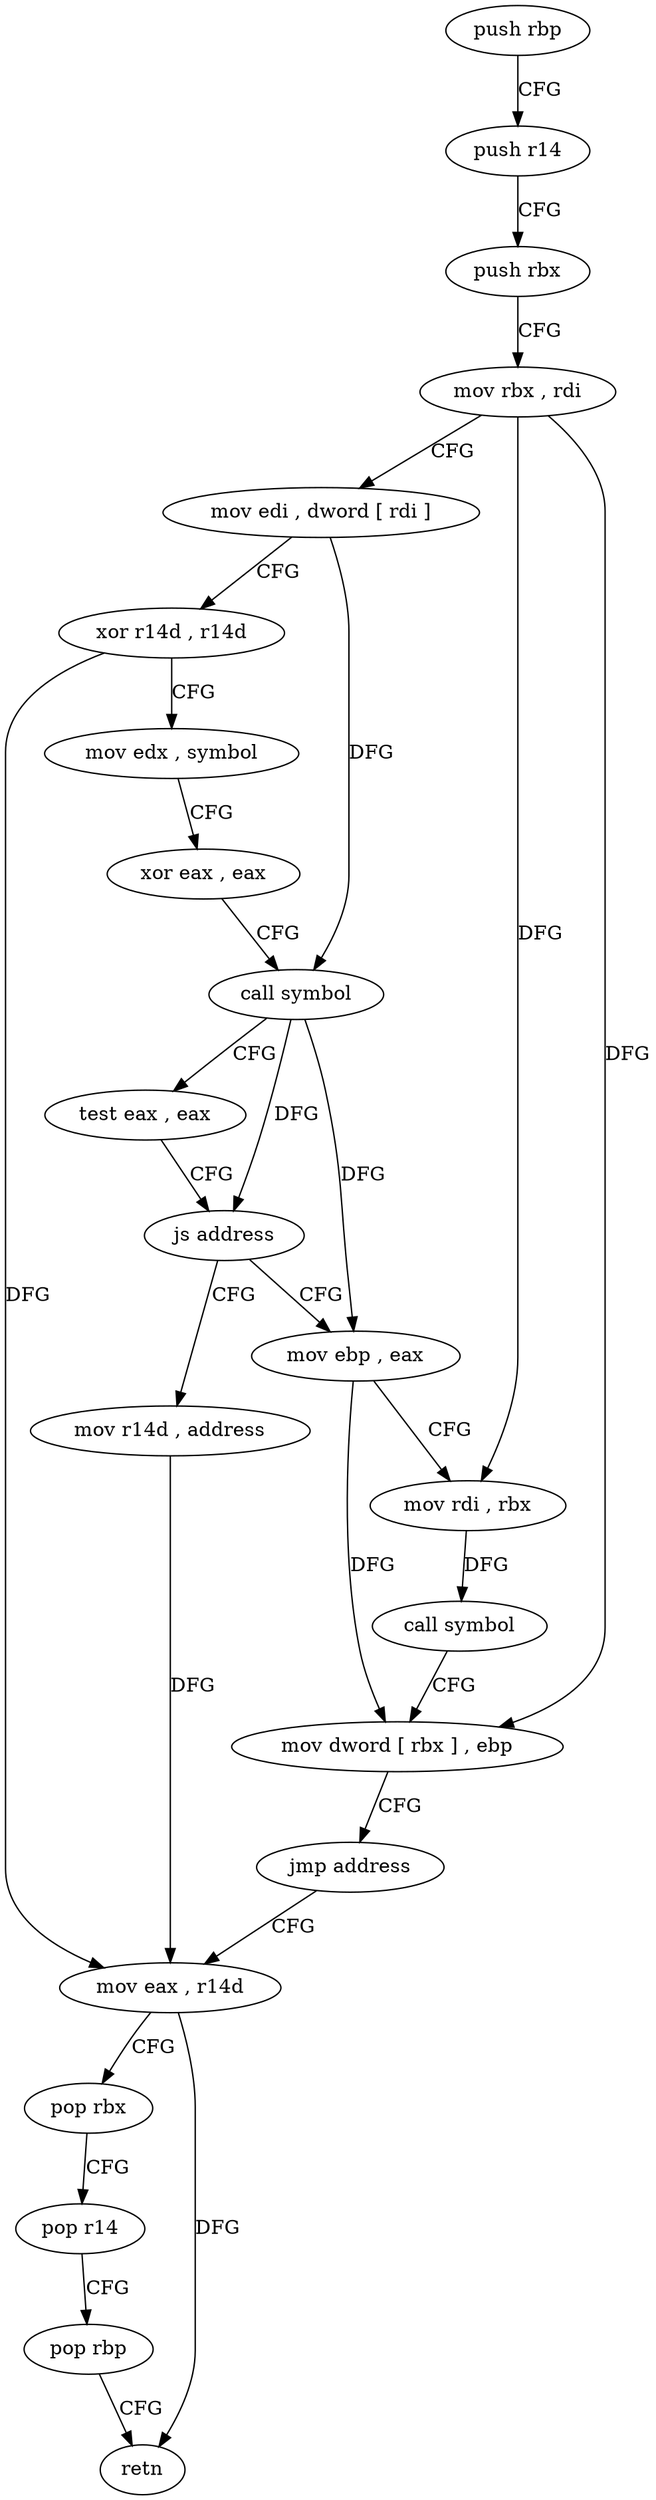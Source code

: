 digraph "func" {
"156576" [label = "push rbp" ]
"156577" [label = "push r14" ]
"156579" [label = "push rbx" ]
"156580" [label = "mov rbx , rdi" ]
"156583" [label = "mov edi , dword [ rdi ]" ]
"156585" [label = "xor r14d , r14d" ]
"156588" [label = "mov edx , symbol" ]
"156593" [label = "xor eax , eax" ]
"156595" [label = "call symbol" ]
"156600" [label = "test eax , eax" ]
"156602" [label = "js address" ]
"156618" [label = "mov r14d , address" ]
"156604" [label = "mov ebp , eax" ]
"156624" [label = "mov eax , r14d" ]
"156606" [label = "mov rdi , rbx" ]
"156609" [label = "call symbol" ]
"156614" [label = "mov dword [ rbx ] , ebp" ]
"156616" [label = "jmp address" ]
"156627" [label = "pop rbx" ]
"156628" [label = "pop r14" ]
"156630" [label = "pop rbp" ]
"156631" [label = "retn" ]
"156576" -> "156577" [ label = "CFG" ]
"156577" -> "156579" [ label = "CFG" ]
"156579" -> "156580" [ label = "CFG" ]
"156580" -> "156583" [ label = "CFG" ]
"156580" -> "156606" [ label = "DFG" ]
"156580" -> "156614" [ label = "DFG" ]
"156583" -> "156585" [ label = "CFG" ]
"156583" -> "156595" [ label = "DFG" ]
"156585" -> "156588" [ label = "CFG" ]
"156585" -> "156624" [ label = "DFG" ]
"156588" -> "156593" [ label = "CFG" ]
"156593" -> "156595" [ label = "CFG" ]
"156595" -> "156600" [ label = "CFG" ]
"156595" -> "156602" [ label = "DFG" ]
"156595" -> "156604" [ label = "DFG" ]
"156600" -> "156602" [ label = "CFG" ]
"156602" -> "156618" [ label = "CFG" ]
"156602" -> "156604" [ label = "CFG" ]
"156618" -> "156624" [ label = "DFG" ]
"156604" -> "156606" [ label = "CFG" ]
"156604" -> "156614" [ label = "DFG" ]
"156624" -> "156627" [ label = "CFG" ]
"156624" -> "156631" [ label = "DFG" ]
"156606" -> "156609" [ label = "DFG" ]
"156609" -> "156614" [ label = "CFG" ]
"156614" -> "156616" [ label = "CFG" ]
"156616" -> "156624" [ label = "CFG" ]
"156627" -> "156628" [ label = "CFG" ]
"156628" -> "156630" [ label = "CFG" ]
"156630" -> "156631" [ label = "CFG" ]
}
